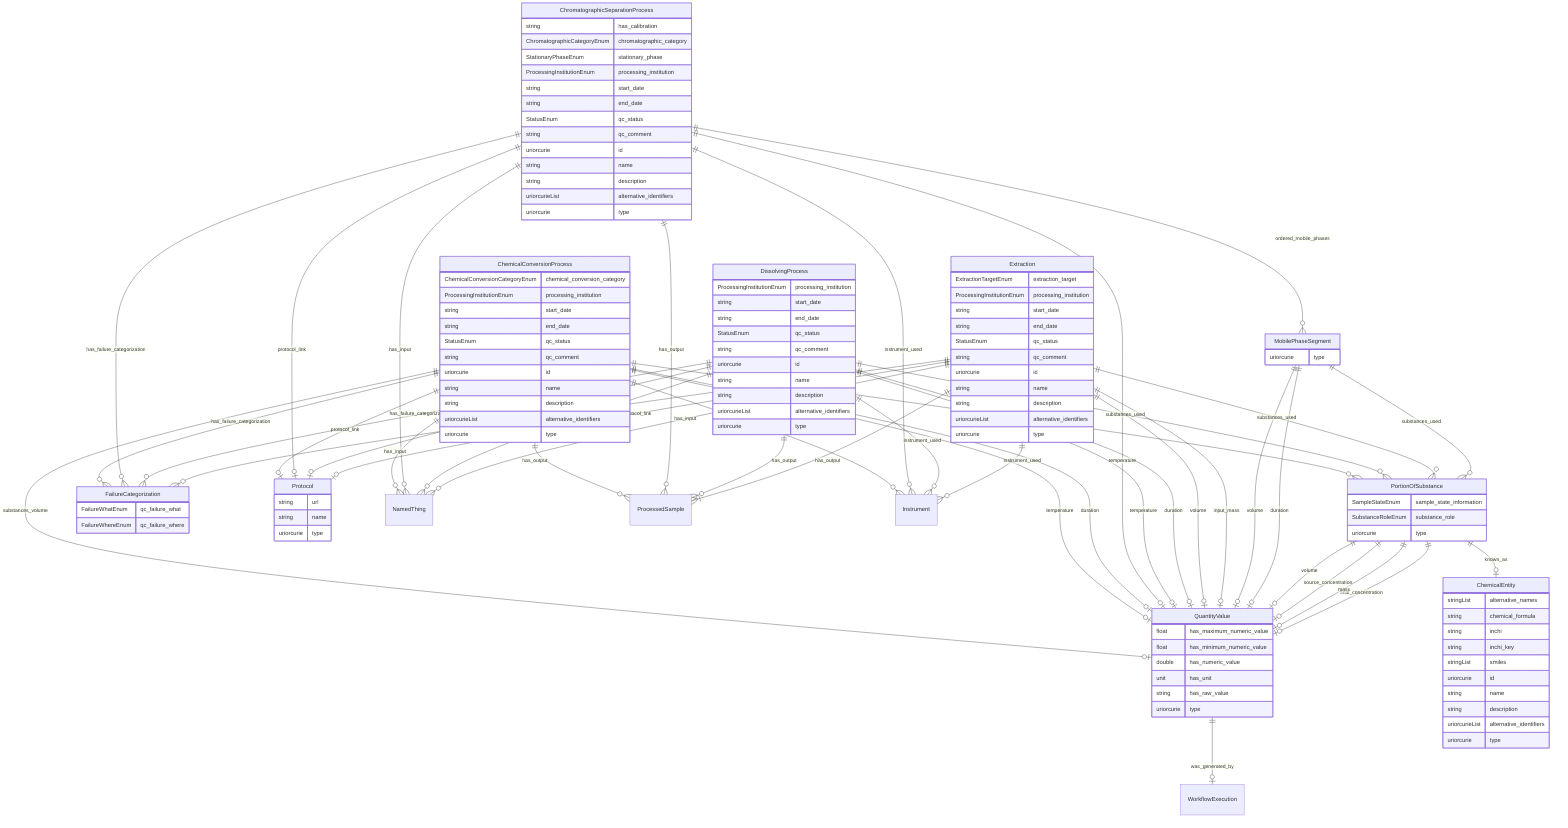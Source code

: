 erDiagram
PortionOfSubstance {
    SampleStateEnum sample_state_information  
    SubstanceRoleEnum substance_role  
    uriorcurie type  
}
QuantityValue {
    float has_maximum_numeric_value  
    float has_minimum_numeric_value  
    double has_numeric_value  
    unit has_unit  
    string has_raw_value  
    uriorcurie type  
}
MobilePhaseSegment {
    uriorcurie type  
}
Extraction {
    ExtractionTargetEnum extraction_target  
    ProcessingInstitutionEnum processing_institution  
    string start_date  
    string end_date  
    StatusEnum qc_status  
    string qc_comment  
    uriorcurie id  
    string name  
    string description  
    uriorcurieList alternative_identifiers  
    uriorcurie type  
}
FailureCategorization {
    FailureWhatEnum qc_failure_what  
    FailureWhereEnum qc_failure_where  
}
Protocol {
    string url  
    string name  
    uriorcurie type  
}
DissolvingProcess {
    ProcessingInstitutionEnum processing_institution  
    string start_date  
    string end_date  
    StatusEnum qc_status  
    string qc_comment  
    uriorcurie id  
    string name  
    string description  
    uriorcurieList alternative_identifiers  
    uriorcurie type  
}
ChromatographicSeparationProcess {
    string has_calibration  
    ChromatographicCategoryEnum chromatographic_category  
    StationaryPhaseEnum stationary_phase  
    ProcessingInstitutionEnum processing_institution  
    string start_date  
    string end_date  
    StatusEnum qc_status  
    string qc_comment  
    uriorcurie id  
    string name  
    string description  
    uriorcurieList alternative_identifiers  
    uriorcurie type  
}
ChemicalEntity {
    stringList alternative_names  
    string chemical_formula  
    string inchi  
    string inchi_key  
    stringList smiles  
    uriorcurie id  
    string name  
    string description  
    uriorcurieList alternative_identifiers  
    uriorcurie type  
}
ChemicalConversionProcess {
    ChemicalConversionCategoryEnum chemical_conversion_category  
    ProcessingInstitutionEnum processing_institution  
    string start_date  
    string end_date  
    StatusEnum qc_status  
    string qc_comment  
    uriorcurie id  
    string name  
    string description  
    uriorcurieList alternative_identifiers  
    uriorcurie type  
}

PortionOfSubstance ||--|o QuantityValue : "final_concentration"
PortionOfSubstance ||--|o ChemicalEntity : "known_as"
PortionOfSubstance ||--|o QuantityValue : "mass"
PortionOfSubstance ||--|o QuantityValue : "source_concentration"
PortionOfSubstance ||--|o QuantityValue : "volume"
QuantityValue ||--|o WorkflowExecution : "was_generated_by"
MobilePhaseSegment ||--|o QuantityValue : "duration"
MobilePhaseSegment ||--}o PortionOfSubstance : "substances_used"
MobilePhaseSegment ||--|o QuantityValue : "volume"
Extraction ||--}o PortionOfSubstance : "substances_used"
Extraction ||--|o QuantityValue : "input_mass"
Extraction ||--|o QuantityValue : "volume"
Extraction ||--}o NamedThing : "has_input"
Extraction ||--}| ProcessedSample : "has_output"
Extraction ||--}o Instrument : "instrument_used"
Extraction ||--|o Protocol : "protocol_link"
Extraction ||--}o FailureCategorization : "has_failure_categorization"
DissolvingProcess ||--|o QuantityValue : "duration"
DissolvingProcess ||--|o QuantityValue : "temperature"
DissolvingProcess ||--}o PortionOfSubstance : "substances_used"
DissolvingProcess ||--}o NamedThing : "has_input"
DissolvingProcess ||--}o ProcessedSample : "has_output"
DissolvingProcess ||--}o Instrument : "instrument_used"
DissolvingProcess ||--|o Protocol : "protocol_link"
DissolvingProcess ||--}o FailureCategorization : "has_failure_categorization"
ChromatographicSeparationProcess ||--}o MobilePhaseSegment : "ordered_mobile_phases"
ChromatographicSeparationProcess ||--|o QuantityValue : "temperature"
ChromatographicSeparationProcess ||--}o NamedThing : "has_input"
ChromatographicSeparationProcess ||--}o ProcessedSample : "has_output"
ChromatographicSeparationProcess ||--}o Instrument : "instrument_used"
ChromatographicSeparationProcess ||--|o Protocol : "protocol_link"
ChromatographicSeparationProcess ||--}o FailureCategorization : "has_failure_categorization"
ChemicalConversionProcess ||--|o QuantityValue : "duration"
ChemicalConversionProcess ||--|o QuantityValue : "temperature"
ChemicalConversionProcess ||--}o PortionOfSubstance : "substances_used"
ChemicalConversionProcess ||--|o QuantityValue : "substances_volume"
ChemicalConversionProcess ||--}o NamedThing : "has_input"
ChemicalConversionProcess ||--}o ProcessedSample : "has_output"
ChemicalConversionProcess ||--}o Instrument : "instrument_used"
ChemicalConversionProcess ||--|o Protocol : "protocol_link"
ChemicalConversionProcess ||--}o FailureCategorization : "has_failure_categorization"